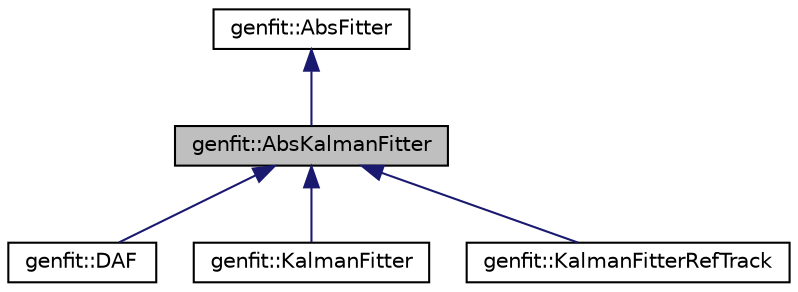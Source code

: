 digraph "genfit::AbsKalmanFitter"
{
 // LATEX_PDF_SIZE
  edge [fontname="Helvetica",fontsize="10",labelfontname="Helvetica",labelfontsize="10"];
  node [fontname="Helvetica",fontsize="10",shape=record];
  Node1 [label="genfit::AbsKalmanFitter",height=0.2,width=0.4,color="black", fillcolor="grey75", style="filled", fontcolor="black",tooltip="Abstract base class for Kalman fitter and derived fitting algorithms."];
  Node2 -> Node1 [dir="back",color="midnightblue",fontsize="10",style="solid",fontname="Helvetica"];
  Node2 [label="genfit::AbsFitter",height=0.2,width=0.4,color="black", fillcolor="white", style="filled",URL="$classgenfit_1_1AbsFitter.html",tooltip="Abstract base class for fitters."];
  Node1 -> Node3 [dir="back",color="midnightblue",fontsize="10",style="solid",fontname="Helvetica"];
  Node3 [label="genfit::DAF",height=0.2,width=0.4,color="black", fillcolor="white", style="filled",URL="$classgenfit_1_1DAF.html",tooltip="Determinstic Annealing Filter (DAF) implementation."];
  Node1 -> Node4 [dir="back",color="midnightblue",fontsize="10",style="solid",fontname="Helvetica"];
  Node4 [label="genfit::KalmanFitter",height=0.2,width=0.4,color="black", fillcolor="white", style="filled",URL="$classgenfit_1_1KalmanFitter.html",tooltip="Simple Kalman filter implementation."];
  Node1 -> Node5 [dir="back",color="midnightblue",fontsize="10",style="solid",fontname="Helvetica"];
  Node5 [label="genfit::KalmanFitterRefTrack",height=0.2,width=0.4,color="black", fillcolor="white", style="filled",URL="$classgenfit_1_1KalmanFitterRefTrack.html",tooltip="Kalman filter implementation with linearization around a reference track."];
}

